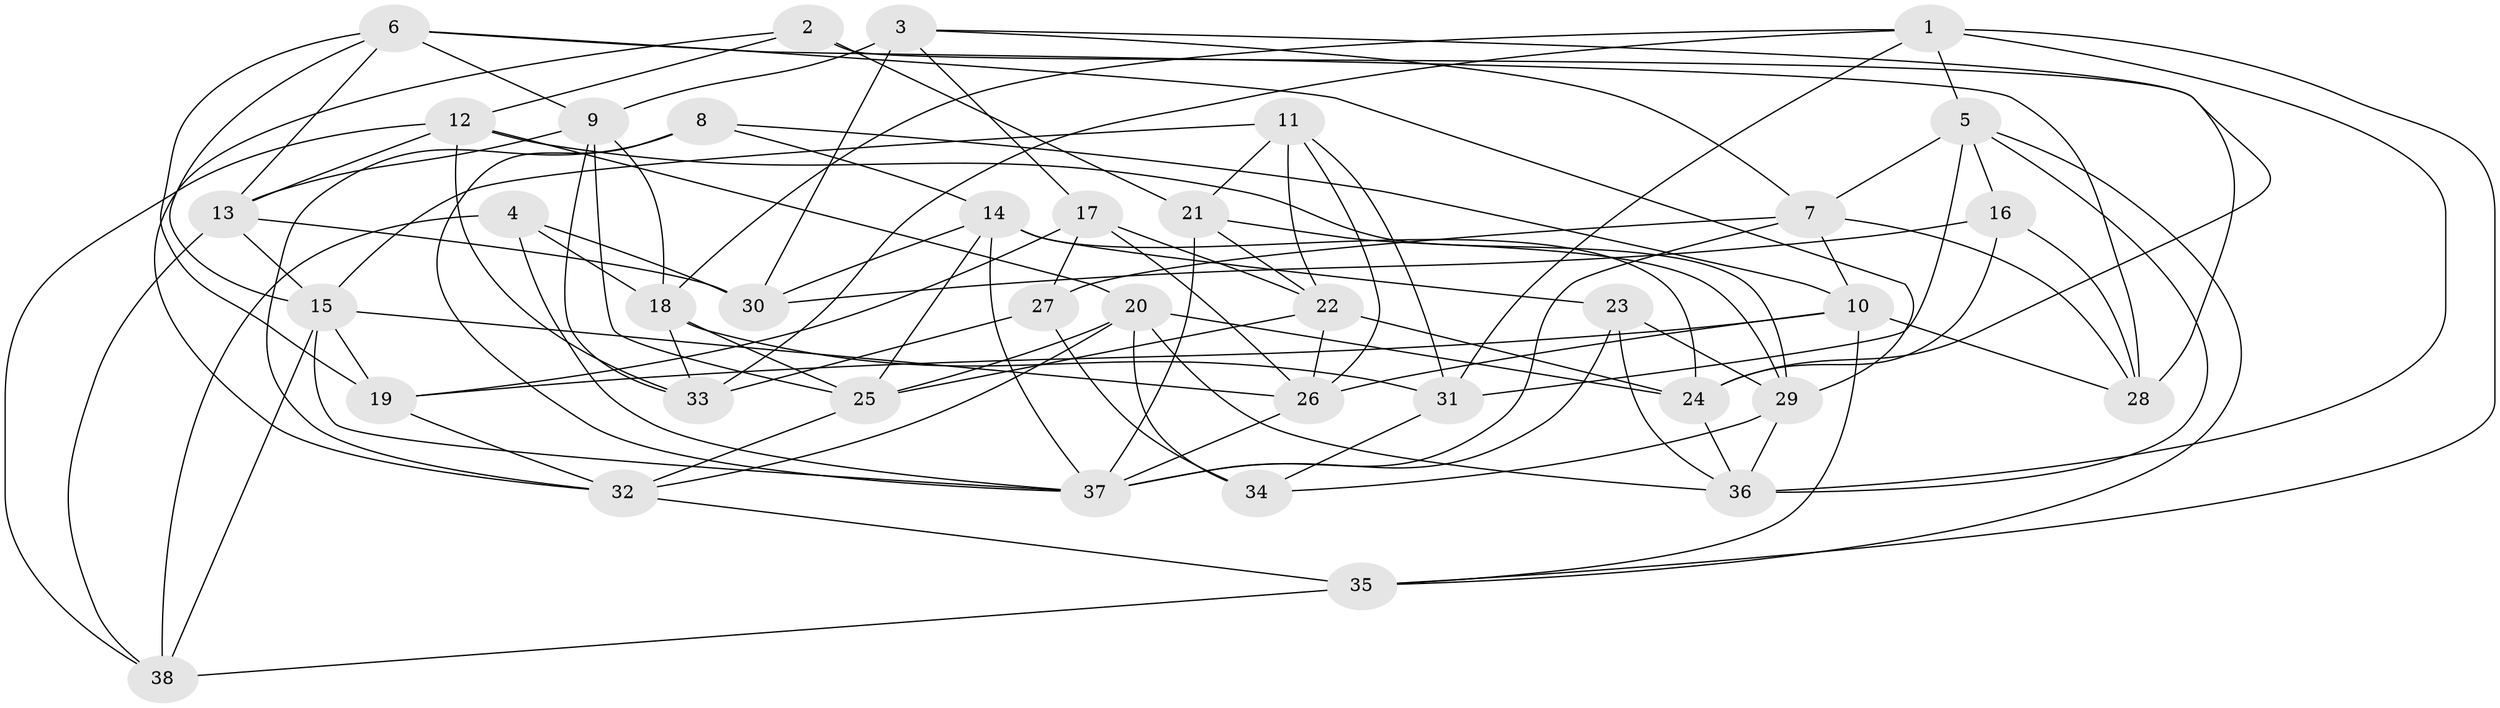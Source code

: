 // original degree distribution, {4: 1.0}
// Generated by graph-tools (version 1.1) at 2025/03/03/09/25 03:03:10]
// undirected, 38 vertices, 103 edges
graph export_dot {
graph [start="1"]
  node [color=gray90,style=filled];
  1;
  2;
  3;
  4;
  5;
  6;
  7;
  8;
  9;
  10;
  11;
  12;
  13;
  14;
  15;
  16;
  17;
  18;
  19;
  20;
  21;
  22;
  23;
  24;
  25;
  26;
  27;
  28;
  29;
  30;
  31;
  32;
  33;
  34;
  35;
  36;
  37;
  38;
  1 -- 5 [weight=1.0];
  1 -- 18 [weight=1.0];
  1 -- 31 [weight=1.0];
  1 -- 33 [weight=1.0];
  1 -- 35 [weight=1.0];
  1 -- 36 [weight=1.0];
  2 -- 12 [weight=1.0];
  2 -- 21 [weight=2.0];
  2 -- 28 [weight=2.0];
  2 -- 32 [weight=1.0];
  3 -- 7 [weight=1.0];
  3 -- 9 [weight=1.0];
  3 -- 17 [weight=1.0];
  3 -- 24 [weight=1.0];
  3 -- 30 [weight=2.0];
  4 -- 18 [weight=1.0];
  4 -- 30 [weight=1.0];
  4 -- 37 [weight=1.0];
  4 -- 38 [weight=1.0];
  5 -- 7 [weight=1.0];
  5 -- 16 [weight=1.0];
  5 -- 31 [weight=1.0];
  5 -- 35 [weight=1.0];
  5 -- 36 [weight=1.0];
  6 -- 9 [weight=1.0];
  6 -- 13 [weight=1.0];
  6 -- 15 [weight=1.0];
  6 -- 19 [weight=1.0];
  6 -- 28 [weight=1.0];
  6 -- 29 [weight=1.0];
  7 -- 10 [weight=1.0];
  7 -- 27 [weight=1.0];
  7 -- 28 [weight=1.0];
  7 -- 37 [weight=1.0];
  8 -- 10 [weight=1.0];
  8 -- 14 [weight=1.0];
  8 -- 32 [weight=1.0];
  8 -- 37 [weight=1.0];
  9 -- 13 [weight=1.0];
  9 -- 18 [weight=1.0];
  9 -- 25 [weight=1.0];
  9 -- 33 [weight=1.0];
  10 -- 19 [weight=1.0];
  10 -- 26 [weight=1.0];
  10 -- 28 [weight=1.0];
  10 -- 35 [weight=1.0];
  11 -- 15 [weight=1.0];
  11 -- 21 [weight=1.0];
  11 -- 22 [weight=1.0];
  11 -- 26 [weight=1.0];
  11 -- 31 [weight=2.0];
  12 -- 13 [weight=1.0];
  12 -- 20 [weight=1.0];
  12 -- 29 [weight=1.0];
  12 -- 33 [weight=1.0];
  12 -- 38 [weight=1.0];
  13 -- 15 [weight=1.0];
  13 -- 30 [weight=1.0];
  13 -- 38 [weight=1.0];
  14 -- 23 [weight=1.0];
  14 -- 24 [weight=1.0];
  14 -- 25 [weight=1.0];
  14 -- 30 [weight=1.0];
  14 -- 37 [weight=1.0];
  15 -- 19 [weight=2.0];
  15 -- 26 [weight=1.0];
  15 -- 37 [weight=1.0];
  15 -- 38 [weight=1.0];
  16 -- 24 [weight=1.0];
  16 -- 28 [weight=1.0];
  16 -- 30 [weight=1.0];
  17 -- 19 [weight=1.0];
  17 -- 22 [weight=1.0];
  17 -- 26 [weight=1.0];
  17 -- 27 [weight=2.0];
  18 -- 25 [weight=1.0];
  18 -- 31 [weight=1.0];
  18 -- 33 [weight=1.0];
  19 -- 32 [weight=1.0];
  20 -- 24 [weight=1.0];
  20 -- 25 [weight=1.0];
  20 -- 32 [weight=1.0];
  20 -- 34 [weight=1.0];
  20 -- 36 [weight=1.0];
  21 -- 22 [weight=1.0];
  21 -- 29 [weight=1.0];
  21 -- 37 [weight=1.0];
  22 -- 24 [weight=1.0];
  22 -- 25 [weight=1.0];
  22 -- 26 [weight=1.0];
  23 -- 29 [weight=1.0];
  23 -- 36 [weight=1.0];
  23 -- 37 [weight=1.0];
  24 -- 36 [weight=1.0];
  25 -- 32 [weight=1.0];
  26 -- 37 [weight=1.0];
  27 -- 33 [weight=2.0];
  27 -- 34 [weight=1.0];
  29 -- 34 [weight=1.0];
  29 -- 36 [weight=1.0];
  31 -- 34 [weight=1.0];
  32 -- 35 [weight=1.0];
  35 -- 38 [weight=2.0];
}
